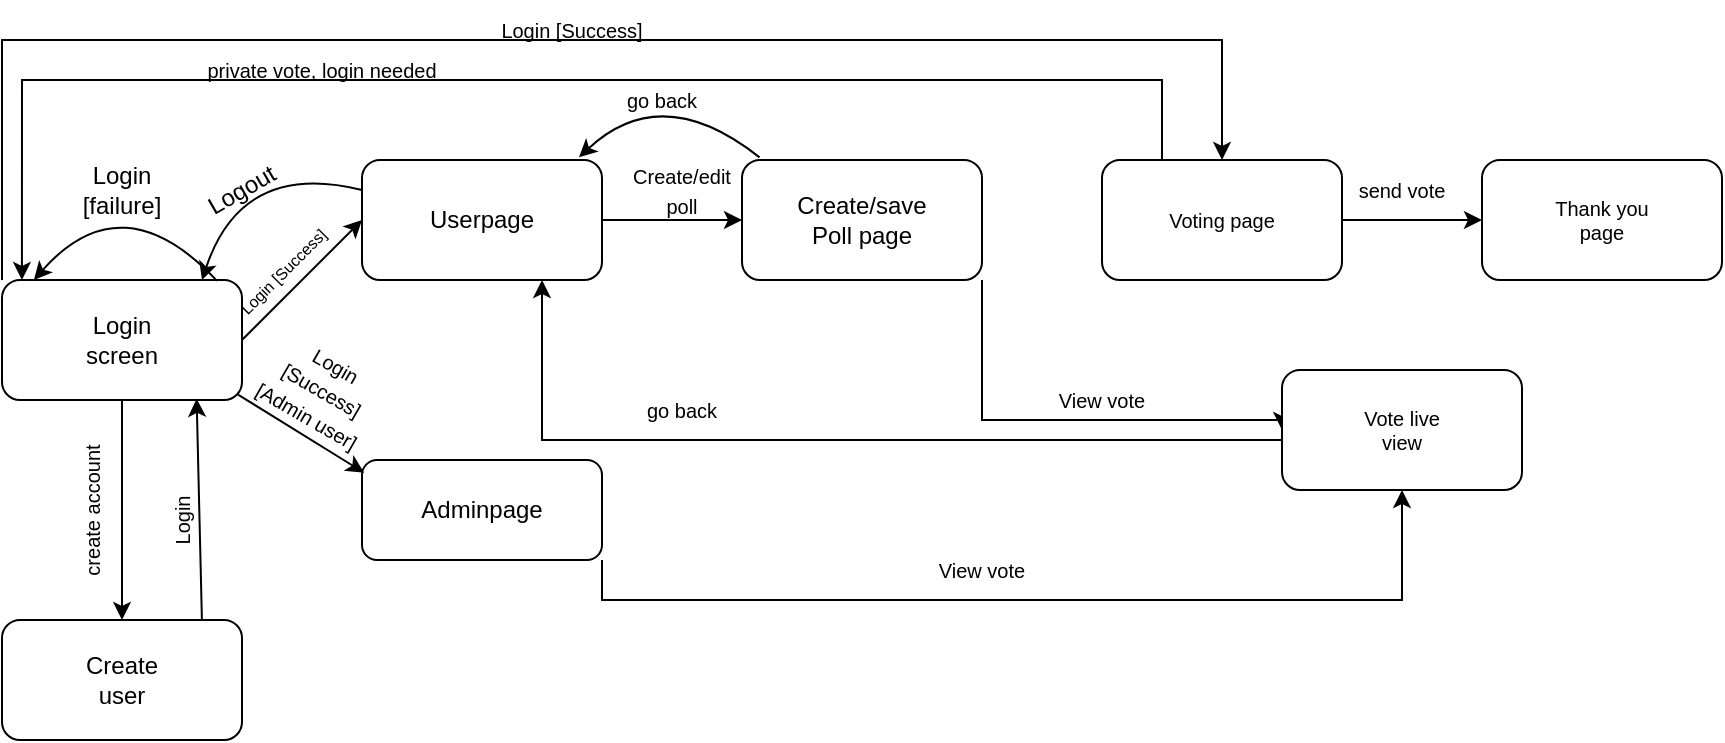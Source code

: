 <mxfile version="20.3.0" type="device" pages="2"><diagram id="KJ5bgYcsYJilSuggugjA" name="Page-1"><mxGraphModel dx="1140" dy="571" grid="1" gridSize="10" guides="1" tooltips="1" connect="1" arrows="1" fold="1" page="1" pageScale="1" pageWidth="1200" pageHeight="1920" math="0" shadow="0"><root><mxCell id="0"/><mxCell id="1" parent="0"/><mxCell id="WG1pSXJruqBeBHCIIs2B-25" style="edgeStyle=orthogonalEdgeStyle;rounded=0;orthogonalLoop=1;jettySize=auto;html=1;exitX=0;exitY=0;exitDx=0;exitDy=0;entryX=0.5;entryY=0;entryDx=0;entryDy=0;fontSize=10;startArrow=none;" edge="1" parent="1" source="WG1pSXJruqBeBHCIIs2B-28" target="WG1pSXJruqBeBHCIIs2B-1"><mxGeometry relative="1" as="geometry"><Array as="points"><mxPoint x="730" y="40"/></Array></mxGeometry></mxCell><mxCell id="h17egYpjAbspjw7EZCnc-2" value="" style="rounded=1;whiteSpace=wrap;html=1;" vertex="1" parent="1"><mxGeometry x="120" y="160" width="120" height="60" as="geometry"/></mxCell><mxCell id="h17egYpjAbspjw7EZCnc-3" value="Login screen" style="text;html=1;strokeColor=none;fillColor=none;align=center;verticalAlign=middle;whiteSpace=wrap;rounded=0;" vertex="1" parent="1"><mxGeometry x="150" y="175" width="60" height="30" as="geometry"/></mxCell><mxCell id="h17egYpjAbspjw7EZCnc-4" value="" style="rounded=1;whiteSpace=wrap;html=1;" vertex="1" parent="1"><mxGeometry x="300" y="100" width="120" height="60" as="geometry"/></mxCell><mxCell id="h17egYpjAbspjw7EZCnc-5" value="Userpage" style="text;html=1;strokeColor=none;fillColor=none;align=center;verticalAlign=middle;whiteSpace=wrap;rounded=0;" vertex="1" parent="1"><mxGeometry x="330" y="115" width="60" height="30" as="geometry"/></mxCell><mxCell id="h17egYpjAbspjw7EZCnc-6" value="" style="rounded=1;whiteSpace=wrap;html=1;" vertex="1" parent="1"><mxGeometry x="120" y="330" width="120" height="60" as="geometry"/></mxCell><mxCell id="h17egYpjAbspjw7EZCnc-7" value="Create user" style="text;html=1;strokeColor=none;fillColor=none;align=center;verticalAlign=middle;whiteSpace=wrap;rounded=0;" vertex="1" parent="1"><mxGeometry x="150" y="345" width="60" height="30" as="geometry"/></mxCell><mxCell id="WG1pSXJruqBeBHCIIs2B-9" style="edgeStyle=orthogonalEdgeStyle;rounded=0;orthogonalLoop=1;jettySize=auto;html=1;exitX=1;exitY=1;exitDx=0;exitDy=0;entryX=0;entryY=0.5;entryDx=0;entryDy=0;fontSize=10;" edge="1" parent="1" source="h17egYpjAbspjw7EZCnc-8" target="WG1pSXJruqBeBHCIIs2B-3"><mxGeometry relative="1" as="geometry"><Array as="points"><mxPoint x="610" y="230"/><mxPoint x="760" y="230"/></Array></mxGeometry></mxCell><mxCell id="h17egYpjAbspjw7EZCnc-8" value="" style="rounded=1;whiteSpace=wrap;html=1;" vertex="1" parent="1"><mxGeometry x="490" y="100" width="120" height="60" as="geometry"/></mxCell><mxCell id="h17egYpjAbspjw7EZCnc-9" value="Create/save Poll page" style="text;html=1;strokeColor=none;fillColor=none;align=center;verticalAlign=middle;whiteSpace=wrap;rounded=0;" vertex="1" parent="1"><mxGeometry x="520" y="115" width="60" height="30" as="geometry"/></mxCell><mxCell id="h17egYpjAbspjw7EZCnc-10" value="" style="endArrow=classic;html=1;rounded=0;exitX=1;exitY=0.5;exitDx=0;exitDy=0;entryX=0;entryY=0.5;entryDx=0;entryDy=0;" edge="1" parent="1" source="h17egYpjAbspjw7EZCnc-2" target="h17egYpjAbspjw7EZCnc-4"><mxGeometry width="50" height="50" relative="1" as="geometry"><mxPoint x="250" y="190" as="sourcePoint"/><mxPoint x="300" y="140" as="targetPoint"/></mxGeometry></mxCell><mxCell id="h17egYpjAbspjw7EZCnc-11" value="" style="endArrow=classic;html=1;rounded=0;entryX=0;entryY=0.5;entryDx=0;entryDy=0;" edge="1" parent="1" source="h17egYpjAbspjw7EZCnc-4" target="h17egYpjAbspjw7EZCnc-8"><mxGeometry width="50" height="50" relative="1" as="geometry"><mxPoint x="420" y="180" as="sourcePoint"/><mxPoint x="480" y="130" as="targetPoint"/></mxGeometry></mxCell><mxCell id="h17egYpjAbspjw7EZCnc-12" value="" style="curved=1;endArrow=classic;html=1;rounded=0;exitX=0.896;exitY=0.007;exitDx=0;exitDy=0;startArrow=none;entryX=0.133;entryY=0;entryDx=0;entryDy=0;entryPerimeter=0;exitPerimeter=0;" edge="1" parent="1" source="h17egYpjAbspjw7EZCnc-2" target="h17egYpjAbspjw7EZCnc-2"><mxGeometry width="50" height="50" relative="1" as="geometry"><mxPoint x="130" y="170" as="sourcePoint"/><mxPoint x="150" y="150" as="targetPoint"/><Array as="points"><mxPoint x="180" y="110"/></Array></mxGeometry></mxCell><mxCell id="h17egYpjAbspjw7EZCnc-13" value="Login [failure]" style="text;html=1;strokeColor=none;fillColor=none;align=center;verticalAlign=middle;whiteSpace=wrap;rounded=0;" vertex="1" parent="1"><mxGeometry x="150" y="100" width="60" height="30" as="geometry"/></mxCell><mxCell id="h17egYpjAbspjw7EZCnc-16" value="&lt;font style=&quot;font-size: 8px;&quot;&gt;Login [Success]&lt;/font&gt;" style="text;html=1;strokeColor=none;fillColor=none;align=center;verticalAlign=middle;whiteSpace=wrap;rounded=0;rotation=-45;" vertex="1" parent="1"><mxGeometry x="230" y="140" width="60" height="30" as="geometry"/></mxCell><mxCell id="WG1pSXJruqBeBHCIIs2B-11" style="edgeStyle=orthogonalEdgeStyle;rounded=0;orthogonalLoop=1;jettySize=auto;html=1;exitX=1;exitY=1;exitDx=0;exitDy=0;entryX=0.5;entryY=1;entryDx=0;entryDy=0;fontSize=10;" edge="1" parent="1" source="h17egYpjAbspjw7EZCnc-19" target="WG1pSXJruqBeBHCIIs2B-3"><mxGeometry relative="1" as="geometry"/></mxCell><mxCell id="h17egYpjAbspjw7EZCnc-19" value="" style="rounded=1;whiteSpace=wrap;html=1;" vertex="1" parent="1"><mxGeometry x="300" y="250" width="120" height="50" as="geometry"/></mxCell><mxCell id="h17egYpjAbspjw7EZCnc-20" value="Adminpage" style="text;html=1;strokeColor=none;fillColor=none;align=center;verticalAlign=middle;whiteSpace=wrap;rounded=0;" vertex="1" parent="1"><mxGeometry x="330" y="260" width="60" height="30" as="geometry"/></mxCell><mxCell id="h17egYpjAbspjw7EZCnc-23" value="" style="endArrow=classic;html=1;rounded=0;exitX=0.98;exitY=0.951;exitDx=0;exitDy=0;exitPerimeter=0;entryX=0.009;entryY=0.127;entryDx=0;entryDy=0;entryPerimeter=0;" edge="1" parent="1" source="h17egYpjAbspjw7EZCnc-2" target="h17egYpjAbspjw7EZCnc-19"><mxGeometry width="50" height="50" relative="1" as="geometry"><mxPoint x="240" y="270" as="sourcePoint"/><mxPoint x="290" y="220" as="targetPoint"/></mxGeometry></mxCell><mxCell id="h17egYpjAbspjw7EZCnc-24" value="&lt;font style=&quot;font-size: 10px;&quot;&gt;Login [Success]&lt;br&gt;[Admin user]&lt;br&gt;&lt;/font&gt;" style="text;html=1;strokeColor=none;fillColor=none;align=center;verticalAlign=middle;whiteSpace=wrap;rounded=0;rotation=30;" vertex="1" parent="1"><mxGeometry x="250" y="200" width="60" height="30" as="geometry"/></mxCell><mxCell id="h17egYpjAbspjw7EZCnc-27" value="" style="curved=1;endArrow=classic;html=1;rounded=0;" edge="1" parent="1" source="h17egYpjAbspjw7EZCnc-4"><mxGeometry width="50" height="50" relative="1" as="geometry"><mxPoint x="210" y="130" as="sourcePoint"/><mxPoint x="220" y="160" as="targetPoint"/><Array as="points"><mxPoint x="240" y="100"/></Array></mxGeometry></mxCell><mxCell id="h17egYpjAbspjw7EZCnc-28" value="Logout" style="text;html=1;strokeColor=none;fillColor=none;align=center;verticalAlign=middle;whiteSpace=wrap;rounded=0;rotation=-30;" vertex="1" parent="1"><mxGeometry x="210" y="100" width="60" height="30" as="geometry"/></mxCell><mxCell id="h17egYpjAbspjw7EZCnc-29" value="&lt;font style=&quot;font-size: 10px;&quot;&gt;Create/edit poll&lt;/font&gt;" style="text;html=1;strokeColor=none;fillColor=none;align=center;verticalAlign=middle;whiteSpace=wrap;rounded=0;" vertex="1" parent="1"><mxGeometry x="430" y="100" width="60" height="30" as="geometry"/></mxCell><mxCell id="WG1pSXJruqBeBHCIIs2B-27" style="edgeStyle=orthogonalEdgeStyle;rounded=0;orthogonalLoop=1;jettySize=auto;html=1;exitX=0.25;exitY=0;exitDx=0;exitDy=0;entryX=0.083;entryY=0;entryDx=0;entryDy=0;entryPerimeter=0;fontSize=10;" edge="1" parent="1" source="WG1pSXJruqBeBHCIIs2B-1" target="h17egYpjAbspjw7EZCnc-2"><mxGeometry relative="1" as="geometry"><Array as="points"><mxPoint x="700" y="60"/><mxPoint x="130" y="60"/></Array></mxGeometry></mxCell><mxCell id="WG1pSXJruqBeBHCIIs2B-1" value="" style="rounded=1;whiteSpace=wrap;html=1;fontSize=8;" vertex="1" parent="1"><mxGeometry x="670" y="100" width="120" height="60" as="geometry"/></mxCell><mxCell id="WG1pSXJruqBeBHCIIs2B-2" value="" style="rounded=1;whiteSpace=wrap;html=1;fontSize=8;" vertex="1" parent="1"><mxGeometry x="860" y="100" width="120" height="60" as="geometry"/></mxCell><mxCell id="WG1pSXJruqBeBHCIIs2B-22" style="edgeStyle=orthogonalEdgeStyle;rounded=0;orthogonalLoop=1;jettySize=auto;html=1;exitX=0;exitY=0.75;exitDx=0;exitDy=0;entryX=0.75;entryY=1;entryDx=0;entryDy=0;fontSize=10;" edge="1" parent="1" source="WG1pSXJruqBeBHCIIs2B-3" target="h17egYpjAbspjw7EZCnc-4"><mxGeometry relative="1" as="geometry"><Array as="points"><mxPoint x="760" y="240"/><mxPoint x="390" y="240"/></Array></mxGeometry></mxCell><mxCell id="WG1pSXJruqBeBHCIIs2B-3" value="" style="rounded=1;whiteSpace=wrap;html=1;fontSize=8;" vertex="1" parent="1"><mxGeometry x="760" y="205" width="120" height="60" as="geometry"/></mxCell><mxCell id="WG1pSXJruqBeBHCIIs2B-4" value="" style="endArrow=classic;html=1;rounded=0;fontSize=8;exitX=0.5;exitY=1;exitDx=0;exitDy=0;entryX=0.5;entryY=0;entryDx=0;entryDy=0;" edge="1" parent="1" source="h17egYpjAbspjw7EZCnc-2" target="h17egYpjAbspjw7EZCnc-6"><mxGeometry width="50" height="50" relative="1" as="geometry"><mxPoint x="140" y="310" as="sourcePoint"/><mxPoint x="190" y="260" as="targetPoint"/></mxGeometry></mxCell><mxCell id="WG1pSXJruqBeBHCIIs2B-5" value="&lt;font style=&quot;font-size: 10px;&quot;&gt;create account&lt;/font&gt;" style="text;html=1;strokeColor=none;fillColor=none;align=center;verticalAlign=middle;whiteSpace=wrap;rounded=0;fontSize=8;rotation=-90;" vertex="1" parent="1"><mxGeometry x="130" y="260" width="70" height="30" as="geometry"/></mxCell><mxCell id="WG1pSXJruqBeBHCIIs2B-7" value="" style="curved=1;endArrow=classic;html=1;rounded=0;fontSize=10;entryX=0.904;entryY=-0.022;entryDx=0;entryDy=0;entryPerimeter=0;exitX=0.073;exitY=-0.022;exitDx=0;exitDy=0;exitPerimeter=0;" edge="1" parent="1" source="h17egYpjAbspjw7EZCnc-8" target="h17egYpjAbspjw7EZCnc-4"><mxGeometry width="50" height="50" relative="1" as="geometry"><mxPoint x="480" y="90" as="sourcePoint"/><mxPoint x="530" y="40" as="targetPoint"/><Array as="points"><mxPoint x="450" y="60"/></Array></mxGeometry></mxCell><mxCell id="WG1pSXJruqBeBHCIIs2B-8" value="go back" style="text;html=1;strokeColor=none;fillColor=none;align=center;verticalAlign=middle;whiteSpace=wrap;rounded=0;fontSize=10;" vertex="1" parent="1"><mxGeometry x="420" y="60" width="60" height="20" as="geometry"/></mxCell><mxCell id="WG1pSXJruqBeBHCIIs2B-10" value="View vote" style="text;html=1;strokeColor=none;fillColor=none;align=center;verticalAlign=middle;whiteSpace=wrap;rounded=0;fontSize=10;" vertex="1" parent="1"><mxGeometry x="640" y="205" width="60" height="30" as="geometry"/></mxCell><mxCell id="WG1pSXJruqBeBHCIIs2B-12" value="View vote" style="text;html=1;strokeColor=none;fillColor=none;align=center;verticalAlign=middle;whiteSpace=wrap;rounded=0;fontSize=10;" vertex="1" parent="1"><mxGeometry x="580" y="290" width="60" height="30" as="geometry"/></mxCell><mxCell id="WG1pSXJruqBeBHCIIs2B-14" value="" style="endArrow=classic;html=1;rounded=0;fontSize=10;entryX=0.811;entryY=0.99;entryDx=0;entryDy=0;exitX=0.833;exitY=0;exitDx=0;exitDy=0;entryPerimeter=0;exitPerimeter=0;" edge="1" parent="1" source="h17egYpjAbspjw7EZCnc-6" target="h17egYpjAbspjw7EZCnc-2"><mxGeometry width="50" height="50" relative="1" as="geometry"><mxPoint x="210" y="350" as="sourcePoint"/><mxPoint x="260" y="300" as="targetPoint"/></mxGeometry></mxCell><mxCell id="WG1pSXJruqBeBHCIIs2B-15" value="Login" style="text;html=1;strokeColor=none;fillColor=none;align=center;verticalAlign=middle;whiteSpace=wrap;rounded=0;fontSize=10;rotation=-90;" vertex="1" parent="1"><mxGeometry x="180" y="265" width="60" height="30" as="geometry"/></mxCell><mxCell id="WG1pSXJruqBeBHCIIs2B-16" value="Voting page" style="text;html=1;strokeColor=none;fillColor=none;align=center;verticalAlign=middle;whiteSpace=wrap;rounded=0;fontSize=10;" vertex="1" parent="1"><mxGeometry x="700" y="115" width="60" height="30" as="geometry"/></mxCell><mxCell id="WG1pSXJruqBeBHCIIs2B-17" value="Thank you page" style="text;html=1;strokeColor=none;fillColor=none;align=center;verticalAlign=middle;whiteSpace=wrap;rounded=0;fontSize=10;" vertex="1" parent="1"><mxGeometry x="890" y="115" width="60" height="30" as="geometry"/></mxCell><mxCell id="WG1pSXJruqBeBHCIIs2B-18" value="Vote live view" style="text;html=1;strokeColor=none;fillColor=none;align=center;verticalAlign=middle;whiteSpace=wrap;rounded=0;fontSize=10;" vertex="1" parent="1"><mxGeometry x="790" y="220" width="60" height="30" as="geometry"/></mxCell><mxCell id="WG1pSXJruqBeBHCIIs2B-20" value="" style="endArrow=classic;html=1;rounded=0;fontSize=10;entryX=0;entryY=0.5;entryDx=0;entryDy=0;exitX=1;exitY=0.5;exitDx=0;exitDy=0;" edge="1" parent="1" source="WG1pSXJruqBeBHCIIs2B-1" target="WG1pSXJruqBeBHCIIs2B-2"><mxGeometry width="50" height="50" relative="1" as="geometry"><mxPoint x="790" y="150" as="sourcePoint"/><mxPoint x="840" y="100" as="targetPoint"/></mxGeometry></mxCell><mxCell id="WG1pSXJruqBeBHCIIs2B-21" value="send vote" style="text;html=1;strokeColor=none;fillColor=none;align=center;verticalAlign=middle;whiteSpace=wrap;rounded=0;fontSize=10;" vertex="1" parent="1"><mxGeometry x="790" y="100" width="60" height="30" as="geometry"/></mxCell><mxCell id="WG1pSXJruqBeBHCIIs2B-23" value="go back" style="text;html=1;strokeColor=none;fillColor=none;align=center;verticalAlign=middle;whiteSpace=wrap;rounded=0;fontSize=10;" vertex="1" parent="1"><mxGeometry x="430" y="210" width="60" height="30" as="geometry"/></mxCell><mxCell id="WG1pSXJruqBeBHCIIs2B-26" value="Login [Success]" style="text;html=1;strokeColor=none;fillColor=none;align=center;verticalAlign=middle;whiteSpace=wrap;rounded=0;fontSize=10;" vertex="1" parent="1"><mxGeometry x="360" y="20" width="90" height="30" as="geometry"/></mxCell><mxCell id="WG1pSXJruqBeBHCIIs2B-28" value="private vote, login needed" style="text;html=1;strokeColor=none;fillColor=none;align=center;verticalAlign=middle;whiteSpace=wrap;rounded=0;fontSize=10;" vertex="1" parent="1"><mxGeometry x="210" y="40" width="140" height="30" as="geometry"/></mxCell><mxCell id="WG1pSXJruqBeBHCIIs2B-29" value="" style="edgeStyle=orthogonalEdgeStyle;rounded=0;orthogonalLoop=1;jettySize=auto;html=1;exitX=0;exitY=0;exitDx=0;exitDy=0;entryX=0.5;entryY=0;entryDx=0;entryDy=0;fontSize=10;endArrow=none;" edge="1" parent="1" source="h17egYpjAbspjw7EZCnc-2" target="WG1pSXJruqBeBHCIIs2B-28"><mxGeometry relative="1" as="geometry"><mxPoint x="120" y="160" as="sourcePoint"/><mxPoint x="730" y="100" as="targetPoint"/><Array as="points"><mxPoint x="120" y="40"/></Array></mxGeometry></mxCell></root></mxGraphModel></diagram><diagram id="1WDwq11vx2Kk7biOoUue" name="Page-2"><mxGraphModel dx="1426" dy="794" grid="1" gridSize="10" guides="1" tooltips="1" connect="1" arrows="1" fold="1" page="1" pageScale="1" pageWidth="827" pageHeight="1169" math="0" shadow="0"><root><mxCell id="0"/><mxCell id="1" parent="0"/></root></mxGraphModel></diagram></mxfile>